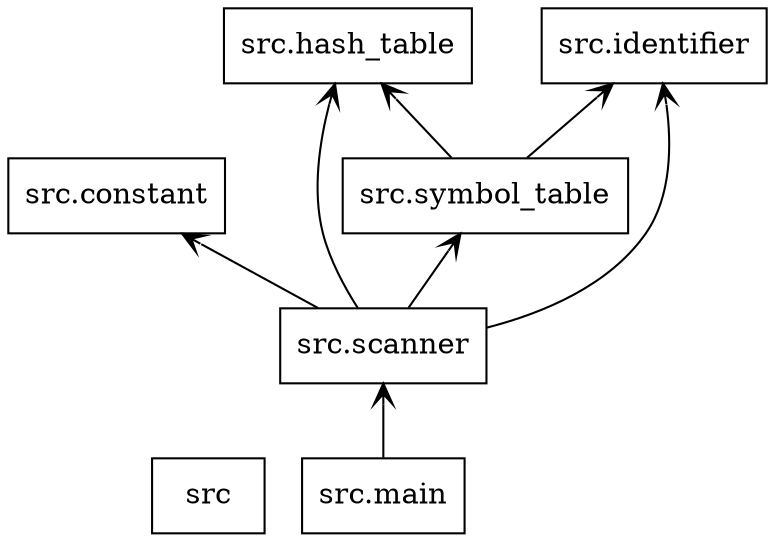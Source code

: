 digraph "packages" {
charset="utf-8"
rankdir=BT
"0" [label="src", shape="box"];
"1" [label="src.constant", shape="box"];
"2" [label="src.hash_table", shape="box"];
"3" [label="src.identifier", shape="box"];
"4" [label="src.main", shape="box"];
"5" [label="src.scanner", shape="box"];
"6" [label="src.symbol_table", shape="box"];
"4" -> "5" [arrowhead="open", arrowtail="none"];
"5" -> "1" [arrowhead="open", arrowtail="none"];
"5" -> "2" [arrowhead="open", arrowtail="none"];
"5" -> "3" [arrowhead="open", arrowtail="none"];
"5" -> "6" [arrowhead="open", arrowtail="none"];
"6" -> "2" [arrowhead="open", arrowtail="none"];
"6" -> "3" [arrowhead="open", arrowtail="none"];
}
